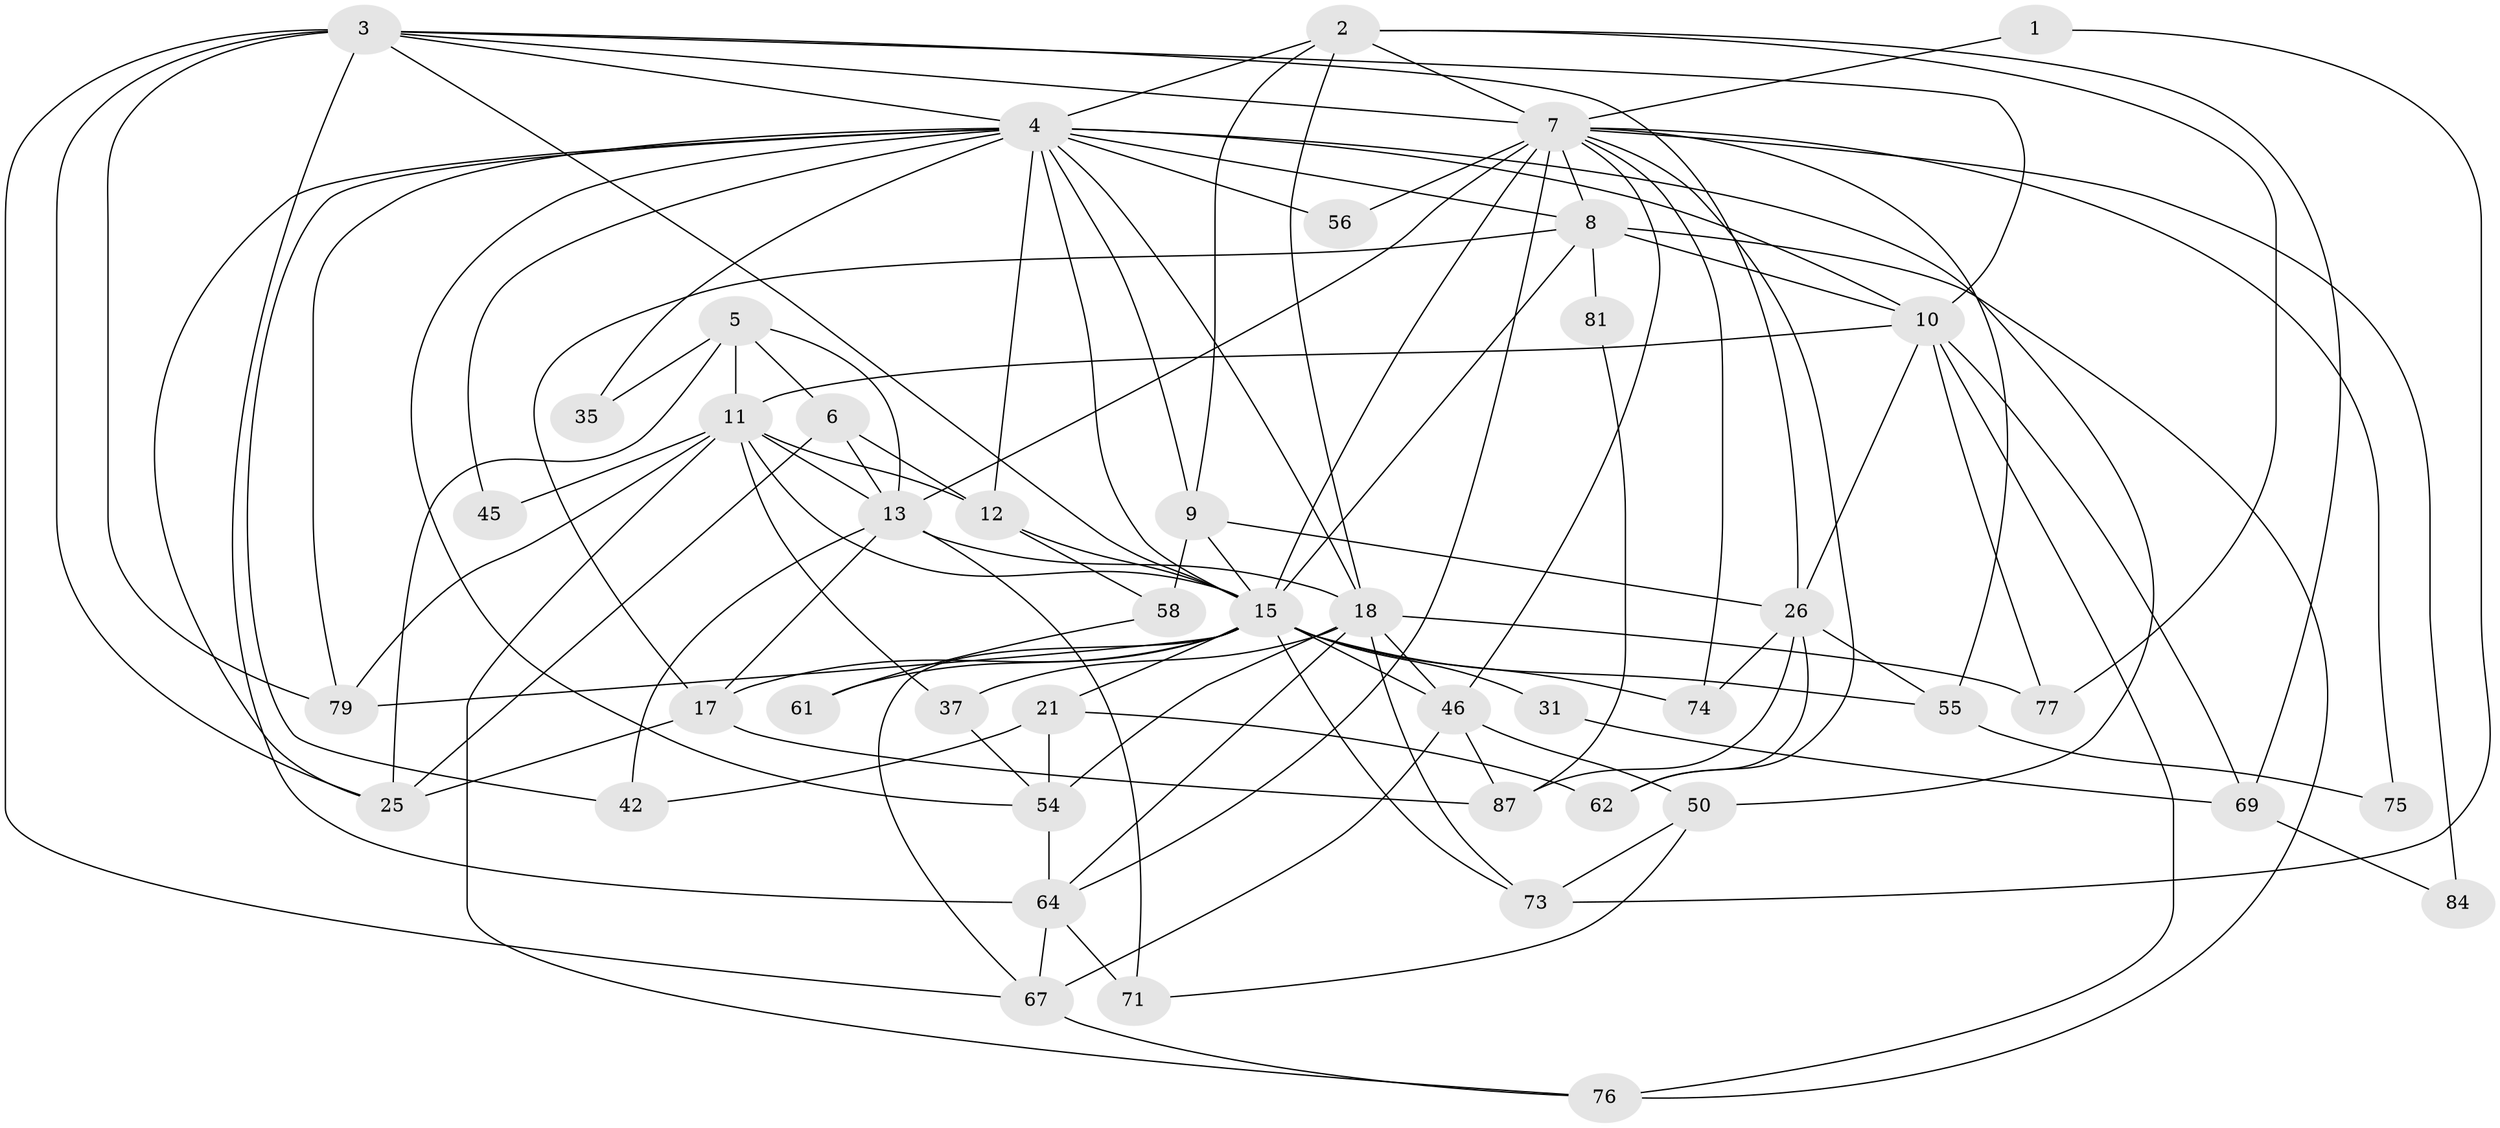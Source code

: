 // original degree distribution, {2: 0.1111111111111111, 3: 0.32222222222222224, 4: 0.24444444444444444, 6: 0.1, 5: 0.16666666666666666, 7: 0.044444444444444446, 8: 0.011111111111111112}
// Generated by graph-tools (version 1.1) at 2025/14/03/09/25 04:14:51]
// undirected, 45 vertices, 116 edges
graph export_dot {
graph [start="1"]
  node [color=gray90,style=filled];
  1;
  2 [super="+66"];
  3 [super="+14"];
  4 [super="+20+16"];
  5 [super="+30+44+47"];
  6;
  7 [super="+22+70"];
  8 [super="+60+83"];
  9;
  10 [super="+68+36+90"];
  11 [super="+85+52"];
  12 [super="+82+19"];
  13 [super="+53+23"];
  15 [super="+27+24+43+34+38"];
  17 [super="+49"];
  18 [super="+80+32"];
  21;
  25 [super="+28"];
  26 [super="+88+59"];
  31;
  35;
  37;
  42;
  45;
  46 [super="+51+86"];
  50;
  54;
  55 [super="+57"];
  56;
  58;
  61;
  62;
  64 [super="+65"];
  67;
  69;
  71;
  73;
  74;
  75;
  76;
  77;
  79;
  81;
  84;
  87;
  1 -- 73;
  1 -- 7;
  2 -- 77 [weight=2];
  2 -- 69;
  2 -- 9;
  2 -- 18;
  2 -- 7;
  2 -- 4 [weight=2];
  3 -- 79;
  3 -- 10;
  3 -- 7;
  3 -- 64;
  3 -- 67;
  3 -- 25;
  3 -- 26;
  3 -- 15;
  3 -- 4;
  4 -- 54;
  4 -- 10;
  4 -- 50;
  4 -- 35 [weight=2];
  4 -- 25;
  4 -- 42;
  4 -- 45;
  4 -- 18;
  4 -- 12;
  4 -- 8;
  4 -- 9;
  4 -- 15;
  4 -- 79;
  4 -- 56;
  5 -- 6;
  5 -- 11 [weight=2];
  5 -- 13 [weight=2];
  5 -- 35;
  5 -- 25;
  6 -- 25;
  6 -- 13;
  6 -- 12;
  7 -- 64 [weight=2];
  7 -- 74;
  7 -- 15 [weight=2];
  7 -- 8;
  7 -- 75;
  7 -- 84;
  7 -- 55;
  7 -- 56;
  7 -- 62;
  7 -- 13;
  7 -- 46;
  8 -- 76;
  8 -- 81;
  8 -- 17;
  8 -- 10;
  8 -- 15 [weight=2];
  9 -- 58;
  9 -- 15;
  9 -- 26;
  10 -- 69;
  10 -- 76;
  10 -- 77 [weight=2];
  10 -- 26;
  10 -- 11;
  11 -- 79 [weight=2];
  11 -- 45;
  11 -- 76;
  11 -- 13;
  11 -- 12 [weight=2];
  11 -- 15;
  11 -- 37;
  12 -- 58;
  12 -- 15 [weight=2];
  13 -- 71;
  13 -- 42 [weight=2];
  13 -- 17 [weight=2];
  13 -- 18 [weight=2];
  15 -- 21;
  15 -- 31;
  15 -- 61;
  15 -- 73;
  15 -- 67;
  15 -- 17;
  15 -- 55;
  15 -- 46 [weight=2];
  15 -- 74;
  15 -- 79;
  17 -- 87;
  17 -- 25;
  18 -- 64;
  18 -- 37;
  18 -- 73;
  18 -- 77;
  18 -- 46;
  18 -- 54;
  21 -- 42;
  21 -- 54;
  21 -- 62;
  26 -- 74;
  26 -- 87;
  26 -- 62;
  26 -- 55;
  31 -- 69;
  37 -- 54;
  46 -- 67;
  46 -- 87;
  46 -- 50;
  50 -- 73;
  50 -- 71;
  54 -- 64;
  55 -- 75;
  58 -- 61;
  64 -- 71;
  64 -- 67;
  67 -- 76;
  69 -- 84;
  81 -- 87;
}
